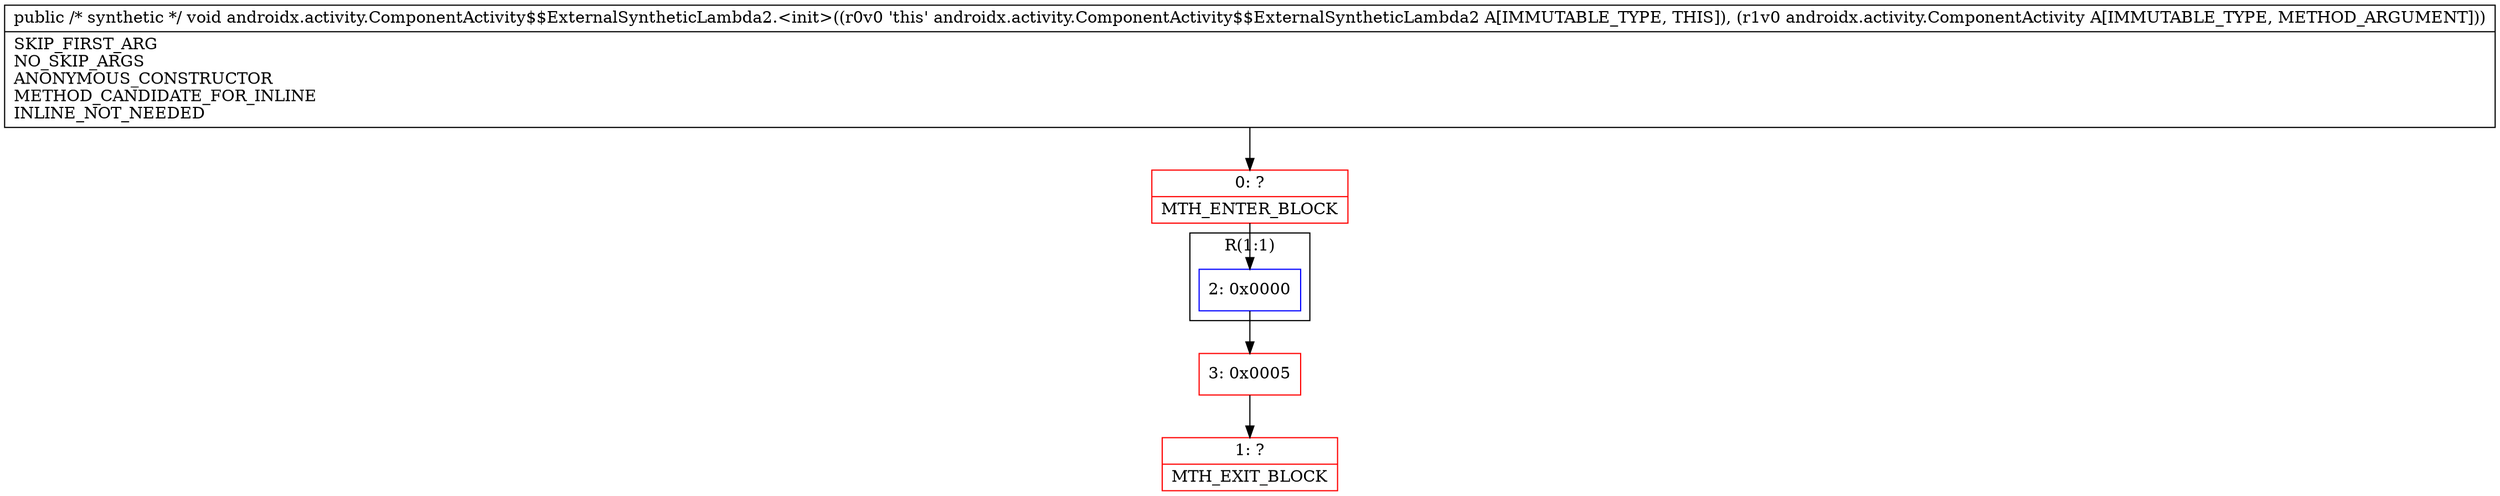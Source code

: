 digraph "CFG forandroidx.activity.ComponentActivity$$ExternalSyntheticLambda2.\<init\>(Landroidx\/activity\/ComponentActivity;)V" {
subgraph cluster_Region_53761491 {
label = "R(1:1)";
node [shape=record,color=blue];
Node_2 [shape=record,label="{2\:\ 0x0000}"];
}
Node_0 [shape=record,color=red,label="{0\:\ ?|MTH_ENTER_BLOCK\l}"];
Node_3 [shape=record,color=red,label="{3\:\ 0x0005}"];
Node_1 [shape=record,color=red,label="{1\:\ ?|MTH_EXIT_BLOCK\l}"];
MethodNode[shape=record,label="{public \/* synthetic *\/ void androidx.activity.ComponentActivity$$ExternalSyntheticLambda2.\<init\>((r0v0 'this' androidx.activity.ComponentActivity$$ExternalSyntheticLambda2 A[IMMUTABLE_TYPE, THIS]), (r1v0 androidx.activity.ComponentActivity A[IMMUTABLE_TYPE, METHOD_ARGUMENT]))  | SKIP_FIRST_ARG\lNO_SKIP_ARGS\lANONYMOUS_CONSTRUCTOR\lMETHOD_CANDIDATE_FOR_INLINE\lINLINE_NOT_NEEDED\l}"];
MethodNode -> Node_0;Node_2 -> Node_3;
Node_0 -> Node_2;
Node_3 -> Node_1;
}

